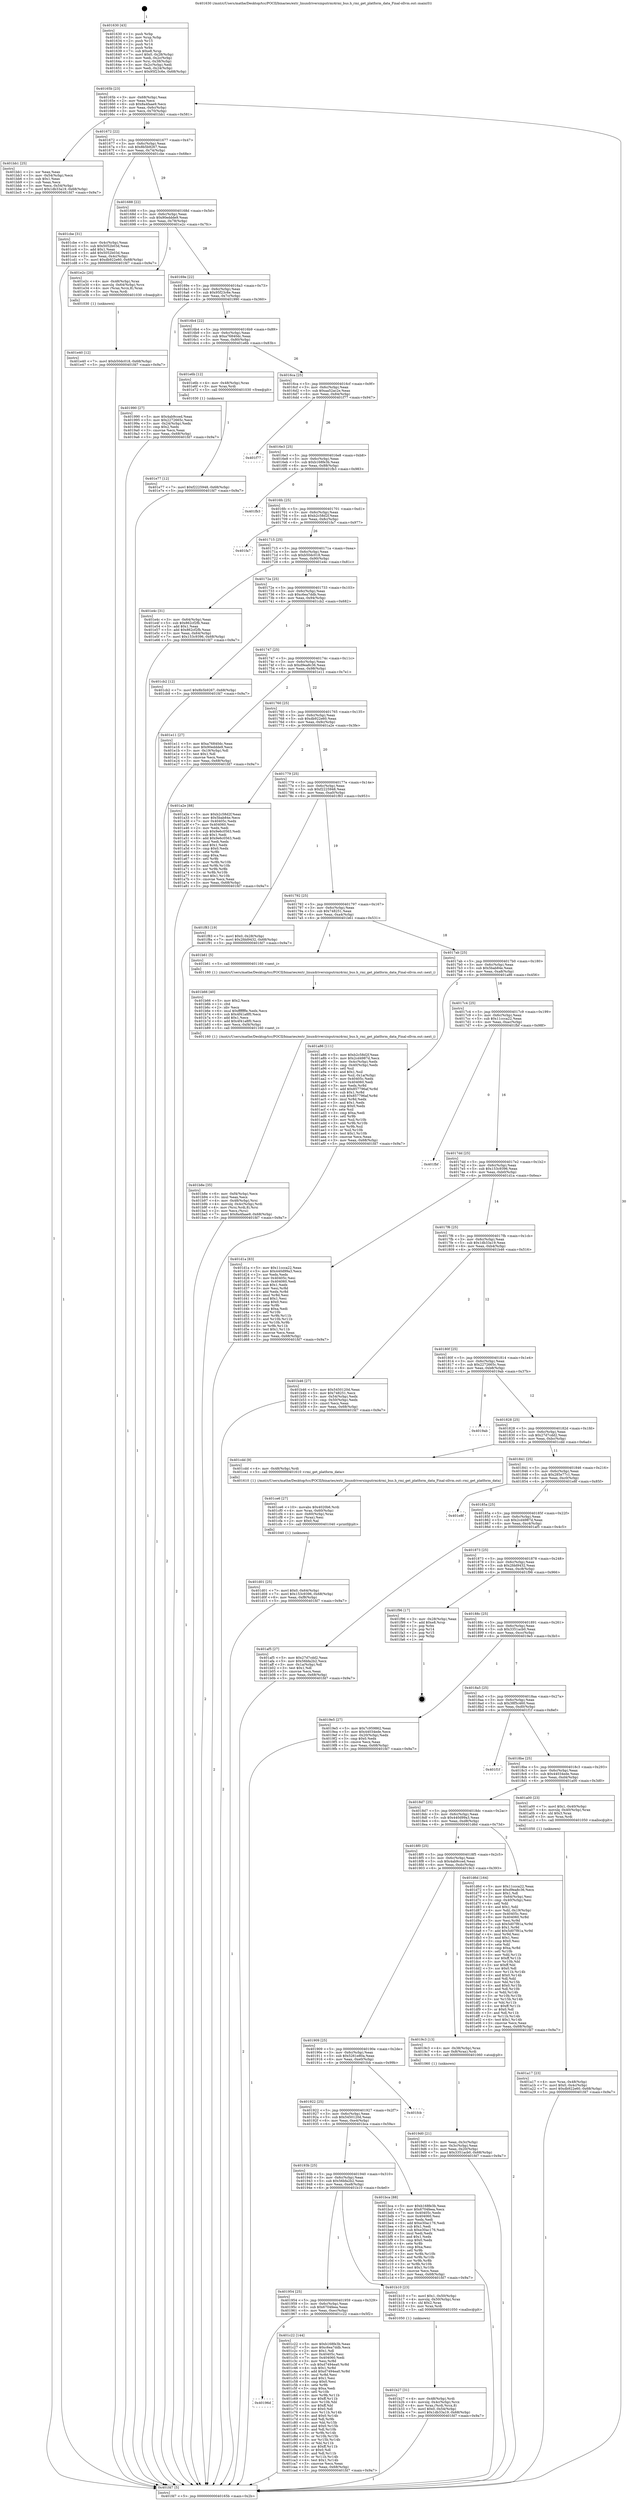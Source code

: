 digraph "0x401630" {
  label = "0x401630 (/mnt/c/Users/mathe/Desktop/tcc/POCII/binaries/extr_linuxdriversinputrmi4rmi_bus.h_rmi_get_platform_data_Final-ollvm.out::main(0))"
  labelloc = "t"
  node[shape=record]

  Entry [label="",width=0.3,height=0.3,shape=circle,fillcolor=black,style=filled]
  "0x40165b" [label="{
     0x40165b [23]\l
     | [instrs]\l
     &nbsp;&nbsp;0x40165b \<+3\>: mov -0x68(%rbp),%eax\l
     &nbsp;&nbsp;0x40165e \<+2\>: mov %eax,%ecx\l
     &nbsp;&nbsp;0x401660 \<+6\>: sub $0x8a4faae9,%ecx\l
     &nbsp;&nbsp;0x401666 \<+3\>: mov %eax,-0x6c(%rbp)\l
     &nbsp;&nbsp;0x401669 \<+3\>: mov %ecx,-0x70(%rbp)\l
     &nbsp;&nbsp;0x40166c \<+6\>: je 0000000000401bb1 \<main+0x581\>\l
  }"]
  "0x401bb1" [label="{
     0x401bb1 [25]\l
     | [instrs]\l
     &nbsp;&nbsp;0x401bb1 \<+2\>: xor %eax,%eax\l
     &nbsp;&nbsp;0x401bb3 \<+3\>: mov -0x54(%rbp),%ecx\l
     &nbsp;&nbsp;0x401bb6 \<+3\>: sub $0x1,%eax\l
     &nbsp;&nbsp;0x401bb9 \<+2\>: sub %eax,%ecx\l
     &nbsp;&nbsp;0x401bbb \<+3\>: mov %ecx,-0x54(%rbp)\l
     &nbsp;&nbsp;0x401bbe \<+7\>: movl $0x1db33a19,-0x68(%rbp)\l
     &nbsp;&nbsp;0x401bc5 \<+5\>: jmp 0000000000401fd7 \<main+0x9a7\>\l
  }"]
  "0x401672" [label="{
     0x401672 [22]\l
     | [instrs]\l
     &nbsp;&nbsp;0x401672 \<+5\>: jmp 0000000000401677 \<main+0x47\>\l
     &nbsp;&nbsp;0x401677 \<+3\>: mov -0x6c(%rbp),%eax\l
     &nbsp;&nbsp;0x40167a \<+5\>: sub $0x8b5b9267,%eax\l
     &nbsp;&nbsp;0x40167f \<+3\>: mov %eax,-0x74(%rbp)\l
     &nbsp;&nbsp;0x401682 \<+6\>: je 0000000000401cbe \<main+0x68e\>\l
  }"]
  Exit [label="",width=0.3,height=0.3,shape=circle,fillcolor=black,style=filled,peripheries=2]
  "0x401cbe" [label="{
     0x401cbe [31]\l
     | [instrs]\l
     &nbsp;&nbsp;0x401cbe \<+3\>: mov -0x4c(%rbp),%eax\l
     &nbsp;&nbsp;0x401cc1 \<+5\>: sub $0x5052b03d,%eax\l
     &nbsp;&nbsp;0x401cc6 \<+3\>: add $0x1,%eax\l
     &nbsp;&nbsp;0x401cc9 \<+5\>: add $0x5052b03d,%eax\l
     &nbsp;&nbsp;0x401cce \<+3\>: mov %eax,-0x4c(%rbp)\l
     &nbsp;&nbsp;0x401cd1 \<+7\>: movl $0xdb922e60,-0x68(%rbp)\l
     &nbsp;&nbsp;0x401cd8 \<+5\>: jmp 0000000000401fd7 \<main+0x9a7\>\l
  }"]
  "0x401688" [label="{
     0x401688 [22]\l
     | [instrs]\l
     &nbsp;&nbsp;0x401688 \<+5\>: jmp 000000000040168d \<main+0x5d\>\l
     &nbsp;&nbsp;0x40168d \<+3\>: mov -0x6c(%rbp),%eax\l
     &nbsp;&nbsp;0x401690 \<+5\>: sub $0x90eddde9,%eax\l
     &nbsp;&nbsp;0x401695 \<+3\>: mov %eax,-0x78(%rbp)\l
     &nbsp;&nbsp;0x401698 \<+6\>: je 0000000000401e2c \<main+0x7fc\>\l
  }"]
  "0x401e77" [label="{
     0x401e77 [12]\l
     | [instrs]\l
     &nbsp;&nbsp;0x401e77 \<+7\>: movl $0xf2225948,-0x68(%rbp)\l
     &nbsp;&nbsp;0x401e7e \<+5\>: jmp 0000000000401fd7 \<main+0x9a7\>\l
  }"]
  "0x401e2c" [label="{
     0x401e2c [20]\l
     | [instrs]\l
     &nbsp;&nbsp;0x401e2c \<+4\>: mov -0x48(%rbp),%rax\l
     &nbsp;&nbsp;0x401e30 \<+4\>: movslq -0x64(%rbp),%rcx\l
     &nbsp;&nbsp;0x401e34 \<+4\>: mov (%rax,%rcx,8),%rax\l
     &nbsp;&nbsp;0x401e38 \<+3\>: mov %rax,%rdi\l
     &nbsp;&nbsp;0x401e3b \<+5\>: call 0000000000401030 \<free@plt\>\l
     | [calls]\l
     &nbsp;&nbsp;0x401030 \{1\} (unknown)\l
  }"]
  "0x40169e" [label="{
     0x40169e [22]\l
     | [instrs]\l
     &nbsp;&nbsp;0x40169e \<+5\>: jmp 00000000004016a3 \<main+0x73\>\l
     &nbsp;&nbsp;0x4016a3 \<+3\>: mov -0x6c(%rbp),%eax\l
     &nbsp;&nbsp;0x4016a6 \<+5\>: sub $0x95f23c6e,%eax\l
     &nbsp;&nbsp;0x4016ab \<+3\>: mov %eax,-0x7c(%rbp)\l
     &nbsp;&nbsp;0x4016ae \<+6\>: je 0000000000401990 \<main+0x360\>\l
  }"]
  "0x401e40" [label="{
     0x401e40 [12]\l
     | [instrs]\l
     &nbsp;&nbsp;0x401e40 \<+7\>: movl $0xb50dc018,-0x68(%rbp)\l
     &nbsp;&nbsp;0x401e47 \<+5\>: jmp 0000000000401fd7 \<main+0x9a7\>\l
  }"]
  "0x401990" [label="{
     0x401990 [27]\l
     | [instrs]\l
     &nbsp;&nbsp;0x401990 \<+5\>: mov $0x4ab9cced,%eax\l
     &nbsp;&nbsp;0x401995 \<+5\>: mov $0x2272665c,%ecx\l
     &nbsp;&nbsp;0x40199a \<+3\>: mov -0x24(%rbp),%edx\l
     &nbsp;&nbsp;0x40199d \<+3\>: cmp $0x2,%edx\l
     &nbsp;&nbsp;0x4019a0 \<+3\>: cmovne %ecx,%eax\l
     &nbsp;&nbsp;0x4019a3 \<+3\>: mov %eax,-0x68(%rbp)\l
     &nbsp;&nbsp;0x4019a6 \<+5\>: jmp 0000000000401fd7 \<main+0x9a7\>\l
  }"]
  "0x4016b4" [label="{
     0x4016b4 [22]\l
     | [instrs]\l
     &nbsp;&nbsp;0x4016b4 \<+5\>: jmp 00000000004016b9 \<main+0x89\>\l
     &nbsp;&nbsp;0x4016b9 \<+3\>: mov -0x6c(%rbp),%eax\l
     &nbsp;&nbsp;0x4016bc \<+5\>: sub $0xa76840dc,%eax\l
     &nbsp;&nbsp;0x4016c1 \<+3\>: mov %eax,-0x80(%rbp)\l
     &nbsp;&nbsp;0x4016c4 \<+6\>: je 0000000000401e6b \<main+0x83b\>\l
  }"]
  "0x401fd7" [label="{
     0x401fd7 [5]\l
     | [instrs]\l
     &nbsp;&nbsp;0x401fd7 \<+5\>: jmp 000000000040165b \<main+0x2b\>\l
  }"]
  "0x401630" [label="{
     0x401630 [43]\l
     | [instrs]\l
     &nbsp;&nbsp;0x401630 \<+1\>: push %rbp\l
     &nbsp;&nbsp;0x401631 \<+3\>: mov %rsp,%rbp\l
     &nbsp;&nbsp;0x401634 \<+2\>: push %r15\l
     &nbsp;&nbsp;0x401636 \<+2\>: push %r14\l
     &nbsp;&nbsp;0x401638 \<+1\>: push %rbx\l
     &nbsp;&nbsp;0x401639 \<+7\>: sub $0xe8,%rsp\l
     &nbsp;&nbsp;0x401640 \<+7\>: movl $0x0,-0x28(%rbp)\l
     &nbsp;&nbsp;0x401647 \<+3\>: mov %edi,-0x2c(%rbp)\l
     &nbsp;&nbsp;0x40164a \<+4\>: mov %rsi,-0x38(%rbp)\l
     &nbsp;&nbsp;0x40164e \<+3\>: mov -0x2c(%rbp),%edi\l
     &nbsp;&nbsp;0x401651 \<+3\>: mov %edi,-0x24(%rbp)\l
     &nbsp;&nbsp;0x401654 \<+7\>: movl $0x95f23c6e,-0x68(%rbp)\l
  }"]
  "0x401d01" [label="{
     0x401d01 [25]\l
     | [instrs]\l
     &nbsp;&nbsp;0x401d01 \<+7\>: movl $0x0,-0x64(%rbp)\l
     &nbsp;&nbsp;0x401d08 \<+7\>: movl $0x153c9396,-0x68(%rbp)\l
     &nbsp;&nbsp;0x401d0f \<+6\>: mov %eax,-0xf8(%rbp)\l
     &nbsp;&nbsp;0x401d15 \<+5\>: jmp 0000000000401fd7 \<main+0x9a7\>\l
  }"]
  "0x401e6b" [label="{
     0x401e6b [12]\l
     | [instrs]\l
     &nbsp;&nbsp;0x401e6b \<+4\>: mov -0x48(%rbp),%rax\l
     &nbsp;&nbsp;0x401e6f \<+3\>: mov %rax,%rdi\l
     &nbsp;&nbsp;0x401e72 \<+5\>: call 0000000000401030 \<free@plt\>\l
     | [calls]\l
     &nbsp;&nbsp;0x401030 \{1\} (unknown)\l
  }"]
  "0x4016ca" [label="{
     0x4016ca [25]\l
     | [instrs]\l
     &nbsp;&nbsp;0x4016ca \<+5\>: jmp 00000000004016cf \<main+0x9f\>\l
     &nbsp;&nbsp;0x4016cf \<+3\>: mov -0x6c(%rbp),%eax\l
     &nbsp;&nbsp;0x4016d2 \<+5\>: sub $0xaa52ac2e,%eax\l
     &nbsp;&nbsp;0x4016d7 \<+6\>: mov %eax,-0x84(%rbp)\l
     &nbsp;&nbsp;0x4016dd \<+6\>: je 0000000000401f77 \<main+0x947\>\l
  }"]
  "0x401ce6" [label="{
     0x401ce6 [27]\l
     | [instrs]\l
     &nbsp;&nbsp;0x401ce6 \<+10\>: movabs $0x4020b6,%rdi\l
     &nbsp;&nbsp;0x401cf0 \<+4\>: mov %rax,-0x60(%rbp)\l
     &nbsp;&nbsp;0x401cf4 \<+4\>: mov -0x60(%rbp),%rax\l
     &nbsp;&nbsp;0x401cf8 \<+2\>: mov (%rax),%esi\l
     &nbsp;&nbsp;0x401cfa \<+2\>: mov $0x0,%al\l
     &nbsp;&nbsp;0x401cfc \<+5\>: call 0000000000401040 \<printf@plt\>\l
     | [calls]\l
     &nbsp;&nbsp;0x401040 \{1\} (unknown)\l
  }"]
  "0x401f77" [label="{
     0x401f77\l
  }", style=dashed]
  "0x4016e3" [label="{
     0x4016e3 [25]\l
     | [instrs]\l
     &nbsp;&nbsp;0x4016e3 \<+5\>: jmp 00000000004016e8 \<main+0xb8\>\l
     &nbsp;&nbsp;0x4016e8 \<+3\>: mov -0x6c(%rbp),%eax\l
     &nbsp;&nbsp;0x4016eb \<+5\>: sub $0xb168fe3b,%eax\l
     &nbsp;&nbsp;0x4016f0 \<+6\>: mov %eax,-0x88(%rbp)\l
     &nbsp;&nbsp;0x4016f6 \<+6\>: je 0000000000401fb3 \<main+0x983\>\l
  }"]
  "0x40196d" [label="{
     0x40196d\l
  }", style=dashed]
  "0x401fb3" [label="{
     0x401fb3\l
  }", style=dashed]
  "0x4016fc" [label="{
     0x4016fc [25]\l
     | [instrs]\l
     &nbsp;&nbsp;0x4016fc \<+5\>: jmp 0000000000401701 \<main+0xd1\>\l
     &nbsp;&nbsp;0x401701 \<+3\>: mov -0x6c(%rbp),%eax\l
     &nbsp;&nbsp;0x401704 \<+5\>: sub $0xb2c58d2f,%eax\l
     &nbsp;&nbsp;0x401709 \<+6\>: mov %eax,-0x8c(%rbp)\l
     &nbsp;&nbsp;0x40170f \<+6\>: je 0000000000401fa7 \<main+0x977\>\l
  }"]
  "0x401c22" [label="{
     0x401c22 [144]\l
     | [instrs]\l
     &nbsp;&nbsp;0x401c22 \<+5\>: mov $0xb168fe3b,%eax\l
     &nbsp;&nbsp;0x401c27 \<+5\>: mov $0xc6ea7ddb,%ecx\l
     &nbsp;&nbsp;0x401c2c \<+2\>: mov $0x1,%dl\l
     &nbsp;&nbsp;0x401c2e \<+7\>: mov 0x40405c,%esi\l
     &nbsp;&nbsp;0x401c35 \<+7\>: mov 0x404060,%edi\l
     &nbsp;&nbsp;0x401c3c \<+3\>: mov %esi,%r8d\l
     &nbsp;&nbsp;0x401c3f \<+7\>: sub $0xd7494ea0,%r8d\l
     &nbsp;&nbsp;0x401c46 \<+4\>: sub $0x1,%r8d\l
     &nbsp;&nbsp;0x401c4a \<+7\>: add $0xd7494ea0,%r8d\l
     &nbsp;&nbsp;0x401c51 \<+4\>: imul %r8d,%esi\l
     &nbsp;&nbsp;0x401c55 \<+3\>: and $0x1,%esi\l
     &nbsp;&nbsp;0x401c58 \<+3\>: cmp $0x0,%esi\l
     &nbsp;&nbsp;0x401c5b \<+4\>: sete %r9b\l
     &nbsp;&nbsp;0x401c5f \<+3\>: cmp $0xa,%edi\l
     &nbsp;&nbsp;0x401c62 \<+4\>: setl %r10b\l
     &nbsp;&nbsp;0x401c66 \<+3\>: mov %r9b,%r11b\l
     &nbsp;&nbsp;0x401c69 \<+4\>: xor $0xff,%r11b\l
     &nbsp;&nbsp;0x401c6d \<+3\>: mov %r10b,%bl\l
     &nbsp;&nbsp;0x401c70 \<+3\>: xor $0xff,%bl\l
     &nbsp;&nbsp;0x401c73 \<+3\>: xor $0x0,%dl\l
     &nbsp;&nbsp;0x401c76 \<+3\>: mov %r11b,%r14b\l
     &nbsp;&nbsp;0x401c79 \<+4\>: and $0x0,%r14b\l
     &nbsp;&nbsp;0x401c7d \<+3\>: and %dl,%r9b\l
     &nbsp;&nbsp;0x401c80 \<+3\>: mov %bl,%r15b\l
     &nbsp;&nbsp;0x401c83 \<+4\>: and $0x0,%r15b\l
     &nbsp;&nbsp;0x401c87 \<+3\>: and %dl,%r10b\l
     &nbsp;&nbsp;0x401c8a \<+3\>: or %r9b,%r14b\l
     &nbsp;&nbsp;0x401c8d \<+3\>: or %r10b,%r15b\l
     &nbsp;&nbsp;0x401c90 \<+3\>: xor %r15b,%r14b\l
     &nbsp;&nbsp;0x401c93 \<+3\>: or %bl,%r11b\l
     &nbsp;&nbsp;0x401c96 \<+4\>: xor $0xff,%r11b\l
     &nbsp;&nbsp;0x401c9a \<+3\>: or $0x0,%dl\l
     &nbsp;&nbsp;0x401c9d \<+3\>: and %dl,%r11b\l
     &nbsp;&nbsp;0x401ca0 \<+3\>: or %r11b,%r14b\l
     &nbsp;&nbsp;0x401ca3 \<+4\>: test $0x1,%r14b\l
     &nbsp;&nbsp;0x401ca7 \<+3\>: cmovne %ecx,%eax\l
     &nbsp;&nbsp;0x401caa \<+3\>: mov %eax,-0x68(%rbp)\l
     &nbsp;&nbsp;0x401cad \<+5\>: jmp 0000000000401fd7 \<main+0x9a7\>\l
  }"]
  "0x401fa7" [label="{
     0x401fa7\l
  }", style=dashed]
  "0x401715" [label="{
     0x401715 [25]\l
     | [instrs]\l
     &nbsp;&nbsp;0x401715 \<+5\>: jmp 000000000040171a \<main+0xea\>\l
     &nbsp;&nbsp;0x40171a \<+3\>: mov -0x6c(%rbp),%eax\l
     &nbsp;&nbsp;0x40171d \<+5\>: sub $0xb50dc018,%eax\l
     &nbsp;&nbsp;0x401722 \<+6\>: mov %eax,-0x90(%rbp)\l
     &nbsp;&nbsp;0x401728 \<+6\>: je 0000000000401e4c \<main+0x81c\>\l
  }"]
  "0x401b8e" [label="{
     0x401b8e [35]\l
     | [instrs]\l
     &nbsp;&nbsp;0x401b8e \<+6\>: mov -0xf4(%rbp),%ecx\l
     &nbsp;&nbsp;0x401b94 \<+3\>: imul %eax,%ecx\l
     &nbsp;&nbsp;0x401b97 \<+4\>: mov -0x48(%rbp),%rsi\l
     &nbsp;&nbsp;0x401b9b \<+4\>: movslq -0x4c(%rbp),%rdi\l
     &nbsp;&nbsp;0x401b9f \<+4\>: mov (%rsi,%rdi,8),%rsi\l
     &nbsp;&nbsp;0x401ba3 \<+2\>: mov %ecx,(%rsi)\l
     &nbsp;&nbsp;0x401ba5 \<+7\>: movl $0x8a4faae9,-0x68(%rbp)\l
     &nbsp;&nbsp;0x401bac \<+5\>: jmp 0000000000401fd7 \<main+0x9a7\>\l
  }"]
  "0x401e4c" [label="{
     0x401e4c [31]\l
     | [instrs]\l
     &nbsp;&nbsp;0x401e4c \<+3\>: mov -0x64(%rbp),%eax\l
     &nbsp;&nbsp;0x401e4f \<+5\>: sub $0x862cf2fb,%eax\l
     &nbsp;&nbsp;0x401e54 \<+3\>: add $0x1,%eax\l
     &nbsp;&nbsp;0x401e57 \<+5\>: add $0x862cf2fb,%eax\l
     &nbsp;&nbsp;0x401e5c \<+3\>: mov %eax,-0x64(%rbp)\l
     &nbsp;&nbsp;0x401e5f \<+7\>: movl $0x153c9396,-0x68(%rbp)\l
     &nbsp;&nbsp;0x401e66 \<+5\>: jmp 0000000000401fd7 \<main+0x9a7\>\l
  }"]
  "0x40172e" [label="{
     0x40172e [25]\l
     | [instrs]\l
     &nbsp;&nbsp;0x40172e \<+5\>: jmp 0000000000401733 \<main+0x103\>\l
     &nbsp;&nbsp;0x401733 \<+3\>: mov -0x6c(%rbp),%eax\l
     &nbsp;&nbsp;0x401736 \<+5\>: sub $0xc6ea7ddb,%eax\l
     &nbsp;&nbsp;0x40173b \<+6\>: mov %eax,-0x94(%rbp)\l
     &nbsp;&nbsp;0x401741 \<+6\>: je 0000000000401cb2 \<main+0x682\>\l
  }"]
  "0x401b66" [label="{
     0x401b66 [40]\l
     | [instrs]\l
     &nbsp;&nbsp;0x401b66 \<+5\>: mov $0x2,%ecx\l
     &nbsp;&nbsp;0x401b6b \<+1\>: cltd\l
     &nbsp;&nbsp;0x401b6c \<+2\>: idiv %ecx\l
     &nbsp;&nbsp;0x401b6e \<+6\>: imul $0xfffffffe,%edx,%ecx\l
     &nbsp;&nbsp;0x401b74 \<+6\>: sub $0x4f41a8f0,%ecx\l
     &nbsp;&nbsp;0x401b7a \<+3\>: add $0x1,%ecx\l
     &nbsp;&nbsp;0x401b7d \<+6\>: add $0x4f41a8f0,%ecx\l
     &nbsp;&nbsp;0x401b83 \<+6\>: mov %ecx,-0xf4(%rbp)\l
     &nbsp;&nbsp;0x401b89 \<+5\>: call 0000000000401160 \<next_i\>\l
     | [calls]\l
     &nbsp;&nbsp;0x401160 \{1\} (/mnt/c/Users/mathe/Desktop/tcc/POCII/binaries/extr_linuxdriversinputrmi4rmi_bus.h_rmi_get_platform_data_Final-ollvm.out::next_i)\l
  }"]
  "0x401cb2" [label="{
     0x401cb2 [12]\l
     | [instrs]\l
     &nbsp;&nbsp;0x401cb2 \<+7\>: movl $0x8b5b9267,-0x68(%rbp)\l
     &nbsp;&nbsp;0x401cb9 \<+5\>: jmp 0000000000401fd7 \<main+0x9a7\>\l
  }"]
  "0x401747" [label="{
     0x401747 [25]\l
     | [instrs]\l
     &nbsp;&nbsp;0x401747 \<+5\>: jmp 000000000040174c \<main+0x11c\>\l
     &nbsp;&nbsp;0x40174c \<+3\>: mov -0x6c(%rbp),%eax\l
     &nbsp;&nbsp;0x40174f \<+5\>: sub $0xd9ea8c36,%eax\l
     &nbsp;&nbsp;0x401754 \<+6\>: mov %eax,-0x98(%rbp)\l
     &nbsp;&nbsp;0x40175a \<+6\>: je 0000000000401e11 \<main+0x7e1\>\l
  }"]
  "0x401b27" [label="{
     0x401b27 [31]\l
     | [instrs]\l
     &nbsp;&nbsp;0x401b27 \<+4\>: mov -0x48(%rbp),%rdi\l
     &nbsp;&nbsp;0x401b2b \<+4\>: movslq -0x4c(%rbp),%rcx\l
     &nbsp;&nbsp;0x401b2f \<+4\>: mov %rax,(%rdi,%rcx,8)\l
     &nbsp;&nbsp;0x401b33 \<+7\>: movl $0x0,-0x54(%rbp)\l
     &nbsp;&nbsp;0x401b3a \<+7\>: movl $0x1db33a19,-0x68(%rbp)\l
     &nbsp;&nbsp;0x401b41 \<+5\>: jmp 0000000000401fd7 \<main+0x9a7\>\l
  }"]
  "0x401e11" [label="{
     0x401e11 [27]\l
     | [instrs]\l
     &nbsp;&nbsp;0x401e11 \<+5\>: mov $0xa76840dc,%eax\l
     &nbsp;&nbsp;0x401e16 \<+5\>: mov $0x90eddde9,%ecx\l
     &nbsp;&nbsp;0x401e1b \<+3\>: mov -0x19(%rbp),%dl\l
     &nbsp;&nbsp;0x401e1e \<+3\>: test $0x1,%dl\l
     &nbsp;&nbsp;0x401e21 \<+3\>: cmovne %ecx,%eax\l
     &nbsp;&nbsp;0x401e24 \<+3\>: mov %eax,-0x68(%rbp)\l
     &nbsp;&nbsp;0x401e27 \<+5\>: jmp 0000000000401fd7 \<main+0x9a7\>\l
  }"]
  "0x401760" [label="{
     0x401760 [25]\l
     | [instrs]\l
     &nbsp;&nbsp;0x401760 \<+5\>: jmp 0000000000401765 \<main+0x135\>\l
     &nbsp;&nbsp;0x401765 \<+3\>: mov -0x6c(%rbp),%eax\l
     &nbsp;&nbsp;0x401768 \<+5\>: sub $0xdb922e60,%eax\l
     &nbsp;&nbsp;0x40176d \<+6\>: mov %eax,-0x9c(%rbp)\l
     &nbsp;&nbsp;0x401773 \<+6\>: je 0000000000401a2e \<main+0x3fe\>\l
  }"]
  "0x401954" [label="{
     0x401954 [25]\l
     | [instrs]\l
     &nbsp;&nbsp;0x401954 \<+5\>: jmp 0000000000401959 \<main+0x329\>\l
     &nbsp;&nbsp;0x401959 \<+3\>: mov -0x6c(%rbp),%eax\l
     &nbsp;&nbsp;0x40195c \<+5\>: sub $0x6704feea,%eax\l
     &nbsp;&nbsp;0x401961 \<+6\>: mov %eax,-0xec(%rbp)\l
     &nbsp;&nbsp;0x401967 \<+6\>: je 0000000000401c22 \<main+0x5f2\>\l
  }"]
  "0x401a2e" [label="{
     0x401a2e [88]\l
     | [instrs]\l
     &nbsp;&nbsp;0x401a2e \<+5\>: mov $0xb2c58d2f,%eax\l
     &nbsp;&nbsp;0x401a33 \<+5\>: mov $0x5bab84e,%ecx\l
     &nbsp;&nbsp;0x401a38 \<+7\>: mov 0x40405c,%edx\l
     &nbsp;&nbsp;0x401a3f \<+7\>: mov 0x404060,%esi\l
     &nbsp;&nbsp;0x401a46 \<+2\>: mov %edx,%edi\l
     &nbsp;&nbsp;0x401a48 \<+6\>: sub $0x9e6c0563,%edi\l
     &nbsp;&nbsp;0x401a4e \<+3\>: sub $0x1,%edi\l
     &nbsp;&nbsp;0x401a51 \<+6\>: add $0x9e6c0563,%edi\l
     &nbsp;&nbsp;0x401a57 \<+3\>: imul %edi,%edx\l
     &nbsp;&nbsp;0x401a5a \<+3\>: and $0x1,%edx\l
     &nbsp;&nbsp;0x401a5d \<+3\>: cmp $0x0,%edx\l
     &nbsp;&nbsp;0x401a60 \<+4\>: sete %r8b\l
     &nbsp;&nbsp;0x401a64 \<+3\>: cmp $0xa,%esi\l
     &nbsp;&nbsp;0x401a67 \<+4\>: setl %r9b\l
     &nbsp;&nbsp;0x401a6b \<+3\>: mov %r8b,%r10b\l
     &nbsp;&nbsp;0x401a6e \<+3\>: and %r9b,%r10b\l
     &nbsp;&nbsp;0x401a71 \<+3\>: xor %r9b,%r8b\l
     &nbsp;&nbsp;0x401a74 \<+3\>: or %r8b,%r10b\l
     &nbsp;&nbsp;0x401a77 \<+4\>: test $0x1,%r10b\l
     &nbsp;&nbsp;0x401a7b \<+3\>: cmovne %ecx,%eax\l
     &nbsp;&nbsp;0x401a7e \<+3\>: mov %eax,-0x68(%rbp)\l
     &nbsp;&nbsp;0x401a81 \<+5\>: jmp 0000000000401fd7 \<main+0x9a7\>\l
  }"]
  "0x401779" [label="{
     0x401779 [25]\l
     | [instrs]\l
     &nbsp;&nbsp;0x401779 \<+5\>: jmp 000000000040177e \<main+0x14e\>\l
     &nbsp;&nbsp;0x40177e \<+3\>: mov -0x6c(%rbp),%eax\l
     &nbsp;&nbsp;0x401781 \<+5\>: sub $0xf2225948,%eax\l
     &nbsp;&nbsp;0x401786 \<+6\>: mov %eax,-0xa0(%rbp)\l
     &nbsp;&nbsp;0x40178c \<+6\>: je 0000000000401f83 \<main+0x953\>\l
  }"]
  "0x401b10" [label="{
     0x401b10 [23]\l
     | [instrs]\l
     &nbsp;&nbsp;0x401b10 \<+7\>: movl $0x1,-0x50(%rbp)\l
     &nbsp;&nbsp;0x401b17 \<+4\>: movslq -0x50(%rbp),%rax\l
     &nbsp;&nbsp;0x401b1b \<+4\>: shl $0x2,%rax\l
     &nbsp;&nbsp;0x401b1f \<+3\>: mov %rax,%rdi\l
     &nbsp;&nbsp;0x401b22 \<+5\>: call 0000000000401050 \<malloc@plt\>\l
     | [calls]\l
     &nbsp;&nbsp;0x401050 \{1\} (unknown)\l
  }"]
  "0x401f83" [label="{
     0x401f83 [19]\l
     | [instrs]\l
     &nbsp;&nbsp;0x401f83 \<+7\>: movl $0x0,-0x28(%rbp)\l
     &nbsp;&nbsp;0x401f8a \<+7\>: movl $0x2fdd9432,-0x68(%rbp)\l
     &nbsp;&nbsp;0x401f91 \<+5\>: jmp 0000000000401fd7 \<main+0x9a7\>\l
  }"]
  "0x401792" [label="{
     0x401792 [25]\l
     | [instrs]\l
     &nbsp;&nbsp;0x401792 \<+5\>: jmp 0000000000401797 \<main+0x167\>\l
     &nbsp;&nbsp;0x401797 \<+3\>: mov -0x6c(%rbp),%eax\l
     &nbsp;&nbsp;0x40179a \<+5\>: sub $0x748251,%eax\l
     &nbsp;&nbsp;0x40179f \<+6\>: mov %eax,-0xa4(%rbp)\l
     &nbsp;&nbsp;0x4017a5 \<+6\>: je 0000000000401b61 \<main+0x531\>\l
  }"]
  "0x40193b" [label="{
     0x40193b [25]\l
     | [instrs]\l
     &nbsp;&nbsp;0x40193b \<+5\>: jmp 0000000000401940 \<main+0x310\>\l
     &nbsp;&nbsp;0x401940 \<+3\>: mov -0x6c(%rbp),%eax\l
     &nbsp;&nbsp;0x401943 \<+5\>: sub $0x56bfa2b2,%eax\l
     &nbsp;&nbsp;0x401948 \<+6\>: mov %eax,-0xe8(%rbp)\l
     &nbsp;&nbsp;0x40194e \<+6\>: je 0000000000401b10 \<main+0x4e0\>\l
  }"]
  "0x401b61" [label="{
     0x401b61 [5]\l
     | [instrs]\l
     &nbsp;&nbsp;0x401b61 \<+5\>: call 0000000000401160 \<next_i\>\l
     | [calls]\l
     &nbsp;&nbsp;0x401160 \{1\} (/mnt/c/Users/mathe/Desktop/tcc/POCII/binaries/extr_linuxdriversinputrmi4rmi_bus.h_rmi_get_platform_data_Final-ollvm.out::next_i)\l
  }"]
  "0x4017ab" [label="{
     0x4017ab [25]\l
     | [instrs]\l
     &nbsp;&nbsp;0x4017ab \<+5\>: jmp 00000000004017b0 \<main+0x180\>\l
     &nbsp;&nbsp;0x4017b0 \<+3\>: mov -0x6c(%rbp),%eax\l
     &nbsp;&nbsp;0x4017b3 \<+5\>: sub $0x5bab84e,%eax\l
     &nbsp;&nbsp;0x4017b8 \<+6\>: mov %eax,-0xa8(%rbp)\l
     &nbsp;&nbsp;0x4017be \<+6\>: je 0000000000401a86 \<main+0x456\>\l
  }"]
  "0x401bca" [label="{
     0x401bca [88]\l
     | [instrs]\l
     &nbsp;&nbsp;0x401bca \<+5\>: mov $0xb168fe3b,%eax\l
     &nbsp;&nbsp;0x401bcf \<+5\>: mov $0x6704feea,%ecx\l
     &nbsp;&nbsp;0x401bd4 \<+7\>: mov 0x40405c,%edx\l
     &nbsp;&nbsp;0x401bdb \<+7\>: mov 0x404060,%esi\l
     &nbsp;&nbsp;0x401be2 \<+2\>: mov %edx,%edi\l
     &nbsp;&nbsp;0x401be4 \<+6\>: add $0xe30ac176,%edi\l
     &nbsp;&nbsp;0x401bea \<+3\>: sub $0x1,%edi\l
     &nbsp;&nbsp;0x401bed \<+6\>: sub $0xe30ac176,%edi\l
     &nbsp;&nbsp;0x401bf3 \<+3\>: imul %edi,%edx\l
     &nbsp;&nbsp;0x401bf6 \<+3\>: and $0x1,%edx\l
     &nbsp;&nbsp;0x401bf9 \<+3\>: cmp $0x0,%edx\l
     &nbsp;&nbsp;0x401bfc \<+4\>: sete %r8b\l
     &nbsp;&nbsp;0x401c00 \<+3\>: cmp $0xa,%esi\l
     &nbsp;&nbsp;0x401c03 \<+4\>: setl %r9b\l
     &nbsp;&nbsp;0x401c07 \<+3\>: mov %r8b,%r10b\l
     &nbsp;&nbsp;0x401c0a \<+3\>: and %r9b,%r10b\l
     &nbsp;&nbsp;0x401c0d \<+3\>: xor %r9b,%r8b\l
     &nbsp;&nbsp;0x401c10 \<+3\>: or %r8b,%r10b\l
     &nbsp;&nbsp;0x401c13 \<+4\>: test $0x1,%r10b\l
     &nbsp;&nbsp;0x401c17 \<+3\>: cmovne %ecx,%eax\l
     &nbsp;&nbsp;0x401c1a \<+3\>: mov %eax,-0x68(%rbp)\l
     &nbsp;&nbsp;0x401c1d \<+5\>: jmp 0000000000401fd7 \<main+0x9a7\>\l
  }"]
  "0x401a86" [label="{
     0x401a86 [111]\l
     | [instrs]\l
     &nbsp;&nbsp;0x401a86 \<+5\>: mov $0xb2c58d2f,%eax\l
     &nbsp;&nbsp;0x401a8b \<+5\>: mov $0x2cd4987d,%ecx\l
     &nbsp;&nbsp;0x401a90 \<+3\>: mov -0x4c(%rbp),%edx\l
     &nbsp;&nbsp;0x401a93 \<+3\>: cmp -0x40(%rbp),%edx\l
     &nbsp;&nbsp;0x401a96 \<+4\>: setl %sil\l
     &nbsp;&nbsp;0x401a9a \<+4\>: and $0x1,%sil\l
     &nbsp;&nbsp;0x401a9e \<+4\>: mov %sil,-0x1a(%rbp)\l
     &nbsp;&nbsp;0x401aa2 \<+7\>: mov 0x40405c,%edx\l
     &nbsp;&nbsp;0x401aa9 \<+7\>: mov 0x404060,%edi\l
     &nbsp;&nbsp;0x401ab0 \<+3\>: mov %edx,%r8d\l
     &nbsp;&nbsp;0x401ab3 \<+7\>: add $0x857796af,%r8d\l
     &nbsp;&nbsp;0x401aba \<+4\>: sub $0x1,%r8d\l
     &nbsp;&nbsp;0x401abe \<+7\>: sub $0x857796af,%r8d\l
     &nbsp;&nbsp;0x401ac5 \<+4\>: imul %r8d,%edx\l
     &nbsp;&nbsp;0x401ac9 \<+3\>: and $0x1,%edx\l
     &nbsp;&nbsp;0x401acc \<+3\>: cmp $0x0,%edx\l
     &nbsp;&nbsp;0x401acf \<+4\>: sete %sil\l
     &nbsp;&nbsp;0x401ad3 \<+3\>: cmp $0xa,%edi\l
     &nbsp;&nbsp;0x401ad6 \<+4\>: setl %r9b\l
     &nbsp;&nbsp;0x401ada \<+3\>: mov %sil,%r10b\l
     &nbsp;&nbsp;0x401add \<+3\>: and %r9b,%r10b\l
     &nbsp;&nbsp;0x401ae0 \<+3\>: xor %r9b,%sil\l
     &nbsp;&nbsp;0x401ae3 \<+3\>: or %sil,%r10b\l
     &nbsp;&nbsp;0x401ae6 \<+4\>: test $0x1,%r10b\l
     &nbsp;&nbsp;0x401aea \<+3\>: cmovne %ecx,%eax\l
     &nbsp;&nbsp;0x401aed \<+3\>: mov %eax,-0x68(%rbp)\l
     &nbsp;&nbsp;0x401af0 \<+5\>: jmp 0000000000401fd7 \<main+0x9a7\>\l
  }"]
  "0x4017c4" [label="{
     0x4017c4 [25]\l
     | [instrs]\l
     &nbsp;&nbsp;0x4017c4 \<+5\>: jmp 00000000004017c9 \<main+0x199\>\l
     &nbsp;&nbsp;0x4017c9 \<+3\>: mov -0x6c(%rbp),%eax\l
     &nbsp;&nbsp;0x4017cc \<+5\>: sub $0x11ccca22,%eax\l
     &nbsp;&nbsp;0x4017d1 \<+6\>: mov %eax,-0xac(%rbp)\l
     &nbsp;&nbsp;0x4017d7 \<+6\>: je 0000000000401fbf \<main+0x98f\>\l
  }"]
  "0x401922" [label="{
     0x401922 [25]\l
     | [instrs]\l
     &nbsp;&nbsp;0x401922 \<+5\>: jmp 0000000000401927 \<main+0x2f7\>\l
     &nbsp;&nbsp;0x401927 \<+3\>: mov -0x6c(%rbp),%eax\l
     &nbsp;&nbsp;0x40192a \<+5\>: sub $0x5450120d,%eax\l
     &nbsp;&nbsp;0x40192f \<+6\>: mov %eax,-0xe4(%rbp)\l
     &nbsp;&nbsp;0x401935 \<+6\>: je 0000000000401bca \<main+0x59a\>\l
  }"]
  "0x401fbf" [label="{
     0x401fbf\l
  }", style=dashed]
  "0x4017dd" [label="{
     0x4017dd [25]\l
     | [instrs]\l
     &nbsp;&nbsp;0x4017dd \<+5\>: jmp 00000000004017e2 \<main+0x1b2\>\l
     &nbsp;&nbsp;0x4017e2 \<+3\>: mov -0x6c(%rbp),%eax\l
     &nbsp;&nbsp;0x4017e5 \<+5\>: sub $0x153c9396,%eax\l
     &nbsp;&nbsp;0x4017ea \<+6\>: mov %eax,-0xb0(%rbp)\l
     &nbsp;&nbsp;0x4017f0 \<+6\>: je 0000000000401d1a \<main+0x6ea\>\l
  }"]
  "0x401fcb" [label="{
     0x401fcb\l
  }", style=dashed]
  "0x401d1a" [label="{
     0x401d1a [83]\l
     | [instrs]\l
     &nbsp;&nbsp;0x401d1a \<+5\>: mov $0x11ccca22,%eax\l
     &nbsp;&nbsp;0x401d1f \<+5\>: mov $0x440d99a3,%ecx\l
     &nbsp;&nbsp;0x401d24 \<+2\>: xor %edx,%edx\l
     &nbsp;&nbsp;0x401d26 \<+7\>: mov 0x40405c,%esi\l
     &nbsp;&nbsp;0x401d2d \<+7\>: mov 0x404060,%edi\l
     &nbsp;&nbsp;0x401d34 \<+3\>: sub $0x1,%edx\l
     &nbsp;&nbsp;0x401d37 \<+3\>: mov %esi,%r8d\l
     &nbsp;&nbsp;0x401d3a \<+3\>: add %edx,%r8d\l
     &nbsp;&nbsp;0x401d3d \<+4\>: imul %r8d,%esi\l
     &nbsp;&nbsp;0x401d41 \<+3\>: and $0x1,%esi\l
     &nbsp;&nbsp;0x401d44 \<+3\>: cmp $0x0,%esi\l
     &nbsp;&nbsp;0x401d47 \<+4\>: sete %r9b\l
     &nbsp;&nbsp;0x401d4b \<+3\>: cmp $0xa,%edi\l
     &nbsp;&nbsp;0x401d4e \<+4\>: setl %r10b\l
     &nbsp;&nbsp;0x401d52 \<+3\>: mov %r9b,%r11b\l
     &nbsp;&nbsp;0x401d55 \<+3\>: and %r10b,%r11b\l
     &nbsp;&nbsp;0x401d58 \<+3\>: xor %r10b,%r9b\l
     &nbsp;&nbsp;0x401d5b \<+3\>: or %r9b,%r11b\l
     &nbsp;&nbsp;0x401d5e \<+4\>: test $0x1,%r11b\l
     &nbsp;&nbsp;0x401d62 \<+3\>: cmovne %ecx,%eax\l
     &nbsp;&nbsp;0x401d65 \<+3\>: mov %eax,-0x68(%rbp)\l
     &nbsp;&nbsp;0x401d68 \<+5\>: jmp 0000000000401fd7 \<main+0x9a7\>\l
  }"]
  "0x4017f6" [label="{
     0x4017f6 [25]\l
     | [instrs]\l
     &nbsp;&nbsp;0x4017f6 \<+5\>: jmp 00000000004017fb \<main+0x1cb\>\l
     &nbsp;&nbsp;0x4017fb \<+3\>: mov -0x6c(%rbp),%eax\l
     &nbsp;&nbsp;0x4017fe \<+5\>: sub $0x1db33a19,%eax\l
     &nbsp;&nbsp;0x401803 \<+6\>: mov %eax,-0xb4(%rbp)\l
     &nbsp;&nbsp;0x401809 \<+6\>: je 0000000000401b46 \<main+0x516\>\l
  }"]
  "0x401a17" [label="{
     0x401a17 [23]\l
     | [instrs]\l
     &nbsp;&nbsp;0x401a17 \<+4\>: mov %rax,-0x48(%rbp)\l
     &nbsp;&nbsp;0x401a1b \<+7\>: movl $0x0,-0x4c(%rbp)\l
     &nbsp;&nbsp;0x401a22 \<+7\>: movl $0xdb922e60,-0x68(%rbp)\l
     &nbsp;&nbsp;0x401a29 \<+5\>: jmp 0000000000401fd7 \<main+0x9a7\>\l
  }"]
  "0x401b46" [label="{
     0x401b46 [27]\l
     | [instrs]\l
     &nbsp;&nbsp;0x401b46 \<+5\>: mov $0x5450120d,%eax\l
     &nbsp;&nbsp;0x401b4b \<+5\>: mov $0x748251,%ecx\l
     &nbsp;&nbsp;0x401b50 \<+3\>: mov -0x54(%rbp),%edx\l
     &nbsp;&nbsp;0x401b53 \<+3\>: cmp -0x50(%rbp),%edx\l
     &nbsp;&nbsp;0x401b56 \<+3\>: cmovl %ecx,%eax\l
     &nbsp;&nbsp;0x401b59 \<+3\>: mov %eax,-0x68(%rbp)\l
     &nbsp;&nbsp;0x401b5c \<+5\>: jmp 0000000000401fd7 \<main+0x9a7\>\l
  }"]
  "0x40180f" [label="{
     0x40180f [25]\l
     | [instrs]\l
     &nbsp;&nbsp;0x40180f \<+5\>: jmp 0000000000401814 \<main+0x1e4\>\l
     &nbsp;&nbsp;0x401814 \<+3\>: mov -0x6c(%rbp),%eax\l
     &nbsp;&nbsp;0x401817 \<+5\>: sub $0x2272665c,%eax\l
     &nbsp;&nbsp;0x40181c \<+6\>: mov %eax,-0xb8(%rbp)\l
     &nbsp;&nbsp;0x401822 \<+6\>: je 00000000004019ab \<main+0x37b\>\l
  }"]
  "0x4019d0" [label="{
     0x4019d0 [21]\l
     | [instrs]\l
     &nbsp;&nbsp;0x4019d0 \<+3\>: mov %eax,-0x3c(%rbp)\l
     &nbsp;&nbsp;0x4019d3 \<+3\>: mov -0x3c(%rbp),%eax\l
     &nbsp;&nbsp;0x4019d6 \<+3\>: mov %eax,-0x20(%rbp)\l
     &nbsp;&nbsp;0x4019d9 \<+7\>: movl $0x3351acb0,-0x68(%rbp)\l
     &nbsp;&nbsp;0x4019e0 \<+5\>: jmp 0000000000401fd7 \<main+0x9a7\>\l
  }"]
  "0x4019ab" [label="{
     0x4019ab\l
  }", style=dashed]
  "0x401828" [label="{
     0x401828 [25]\l
     | [instrs]\l
     &nbsp;&nbsp;0x401828 \<+5\>: jmp 000000000040182d \<main+0x1fd\>\l
     &nbsp;&nbsp;0x40182d \<+3\>: mov -0x6c(%rbp),%eax\l
     &nbsp;&nbsp;0x401830 \<+5\>: sub $0x27d7cdd2,%eax\l
     &nbsp;&nbsp;0x401835 \<+6\>: mov %eax,-0xbc(%rbp)\l
     &nbsp;&nbsp;0x40183b \<+6\>: je 0000000000401cdd \<main+0x6ad\>\l
  }"]
  "0x401909" [label="{
     0x401909 [25]\l
     | [instrs]\l
     &nbsp;&nbsp;0x401909 \<+5\>: jmp 000000000040190e \<main+0x2de\>\l
     &nbsp;&nbsp;0x40190e \<+3\>: mov -0x6c(%rbp),%eax\l
     &nbsp;&nbsp;0x401911 \<+5\>: sub $0x5261e80a,%eax\l
     &nbsp;&nbsp;0x401916 \<+6\>: mov %eax,-0xe0(%rbp)\l
     &nbsp;&nbsp;0x40191c \<+6\>: je 0000000000401fcb \<main+0x99b\>\l
  }"]
  "0x401cdd" [label="{
     0x401cdd [9]\l
     | [instrs]\l
     &nbsp;&nbsp;0x401cdd \<+4\>: mov -0x48(%rbp),%rdi\l
     &nbsp;&nbsp;0x401ce1 \<+5\>: call 0000000000401610 \<rmi_get_platform_data\>\l
     | [calls]\l
     &nbsp;&nbsp;0x401610 \{1\} (/mnt/c/Users/mathe/Desktop/tcc/POCII/binaries/extr_linuxdriversinputrmi4rmi_bus.h_rmi_get_platform_data_Final-ollvm.out::rmi_get_platform_data)\l
  }"]
  "0x401841" [label="{
     0x401841 [25]\l
     | [instrs]\l
     &nbsp;&nbsp;0x401841 \<+5\>: jmp 0000000000401846 \<main+0x216\>\l
     &nbsp;&nbsp;0x401846 \<+3\>: mov -0x6c(%rbp),%eax\l
     &nbsp;&nbsp;0x401849 \<+5\>: sub $0x285e77c1,%eax\l
     &nbsp;&nbsp;0x40184e \<+6\>: mov %eax,-0xc0(%rbp)\l
     &nbsp;&nbsp;0x401854 \<+6\>: je 0000000000401e8f \<main+0x85f\>\l
  }"]
  "0x4019c3" [label="{
     0x4019c3 [13]\l
     | [instrs]\l
     &nbsp;&nbsp;0x4019c3 \<+4\>: mov -0x38(%rbp),%rax\l
     &nbsp;&nbsp;0x4019c7 \<+4\>: mov 0x8(%rax),%rdi\l
     &nbsp;&nbsp;0x4019cb \<+5\>: call 0000000000401060 \<atoi@plt\>\l
     | [calls]\l
     &nbsp;&nbsp;0x401060 \{1\} (unknown)\l
  }"]
  "0x401e8f" [label="{
     0x401e8f\l
  }", style=dashed]
  "0x40185a" [label="{
     0x40185a [25]\l
     | [instrs]\l
     &nbsp;&nbsp;0x40185a \<+5\>: jmp 000000000040185f \<main+0x22f\>\l
     &nbsp;&nbsp;0x40185f \<+3\>: mov -0x6c(%rbp),%eax\l
     &nbsp;&nbsp;0x401862 \<+5\>: sub $0x2cd4987d,%eax\l
     &nbsp;&nbsp;0x401867 \<+6\>: mov %eax,-0xc4(%rbp)\l
     &nbsp;&nbsp;0x40186d \<+6\>: je 0000000000401af5 \<main+0x4c5\>\l
  }"]
  "0x4018f0" [label="{
     0x4018f0 [25]\l
     | [instrs]\l
     &nbsp;&nbsp;0x4018f0 \<+5\>: jmp 00000000004018f5 \<main+0x2c5\>\l
     &nbsp;&nbsp;0x4018f5 \<+3\>: mov -0x6c(%rbp),%eax\l
     &nbsp;&nbsp;0x4018f8 \<+5\>: sub $0x4ab9cced,%eax\l
     &nbsp;&nbsp;0x4018fd \<+6\>: mov %eax,-0xdc(%rbp)\l
     &nbsp;&nbsp;0x401903 \<+6\>: je 00000000004019c3 \<main+0x393\>\l
  }"]
  "0x401af5" [label="{
     0x401af5 [27]\l
     | [instrs]\l
     &nbsp;&nbsp;0x401af5 \<+5\>: mov $0x27d7cdd2,%eax\l
     &nbsp;&nbsp;0x401afa \<+5\>: mov $0x56bfa2b2,%ecx\l
     &nbsp;&nbsp;0x401aff \<+3\>: mov -0x1a(%rbp),%dl\l
     &nbsp;&nbsp;0x401b02 \<+3\>: test $0x1,%dl\l
     &nbsp;&nbsp;0x401b05 \<+3\>: cmovne %ecx,%eax\l
     &nbsp;&nbsp;0x401b08 \<+3\>: mov %eax,-0x68(%rbp)\l
     &nbsp;&nbsp;0x401b0b \<+5\>: jmp 0000000000401fd7 \<main+0x9a7\>\l
  }"]
  "0x401873" [label="{
     0x401873 [25]\l
     | [instrs]\l
     &nbsp;&nbsp;0x401873 \<+5\>: jmp 0000000000401878 \<main+0x248\>\l
     &nbsp;&nbsp;0x401878 \<+3\>: mov -0x6c(%rbp),%eax\l
     &nbsp;&nbsp;0x40187b \<+5\>: sub $0x2fdd9432,%eax\l
     &nbsp;&nbsp;0x401880 \<+6\>: mov %eax,-0xc8(%rbp)\l
     &nbsp;&nbsp;0x401886 \<+6\>: je 0000000000401f96 \<main+0x966\>\l
  }"]
  "0x401d6d" [label="{
     0x401d6d [164]\l
     | [instrs]\l
     &nbsp;&nbsp;0x401d6d \<+5\>: mov $0x11ccca22,%eax\l
     &nbsp;&nbsp;0x401d72 \<+5\>: mov $0xd9ea8c36,%ecx\l
     &nbsp;&nbsp;0x401d77 \<+2\>: mov $0x1,%dl\l
     &nbsp;&nbsp;0x401d79 \<+3\>: mov -0x64(%rbp),%esi\l
     &nbsp;&nbsp;0x401d7c \<+3\>: cmp -0x40(%rbp),%esi\l
     &nbsp;&nbsp;0x401d7f \<+4\>: setl %dil\l
     &nbsp;&nbsp;0x401d83 \<+4\>: and $0x1,%dil\l
     &nbsp;&nbsp;0x401d87 \<+4\>: mov %dil,-0x19(%rbp)\l
     &nbsp;&nbsp;0x401d8b \<+7\>: mov 0x40405c,%esi\l
     &nbsp;&nbsp;0x401d92 \<+8\>: mov 0x404060,%r8d\l
     &nbsp;&nbsp;0x401d9a \<+3\>: mov %esi,%r9d\l
     &nbsp;&nbsp;0x401d9d \<+7\>: sub $0x5d07f81a,%r9d\l
     &nbsp;&nbsp;0x401da4 \<+4\>: sub $0x1,%r9d\l
     &nbsp;&nbsp;0x401da8 \<+7\>: add $0x5d07f81a,%r9d\l
     &nbsp;&nbsp;0x401daf \<+4\>: imul %r9d,%esi\l
     &nbsp;&nbsp;0x401db3 \<+3\>: and $0x1,%esi\l
     &nbsp;&nbsp;0x401db6 \<+3\>: cmp $0x0,%esi\l
     &nbsp;&nbsp;0x401db9 \<+4\>: sete %dil\l
     &nbsp;&nbsp;0x401dbd \<+4\>: cmp $0xa,%r8d\l
     &nbsp;&nbsp;0x401dc1 \<+4\>: setl %r10b\l
     &nbsp;&nbsp;0x401dc5 \<+3\>: mov %dil,%r11b\l
     &nbsp;&nbsp;0x401dc8 \<+4\>: xor $0xff,%r11b\l
     &nbsp;&nbsp;0x401dcc \<+3\>: mov %r10b,%bl\l
     &nbsp;&nbsp;0x401dcf \<+3\>: xor $0xff,%bl\l
     &nbsp;&nbsp;0x401dd2 \<+3\>: xor $0x0,%dl\l
     &nbsp;&nbsp;0x401dd5 \<+3\>: mov %r11b,%r14b\l
     &nbsp;&nbsp;0x401dd8 \<+4\>: and $0x0,%r14b\l
     &nbsp;&nbsp;0x401ddc \<+3\>: and %dl,%dil\l
     &nbsp;&nbsp;0x401ddf \<+3\>: mov %bl,%r15b\l
     &nbsp;&nbsp;0x401de2 \<+4\>: and $0x0,%r15b\l
     &nbsp;&nbsp;0x401de6 \<+3\>: and %dl,%r10b\l
     &nbsp;&nbsp;0x401de9 \<+3\>: or %dil,%r14b\l
     &nbsp;&nbsp;0x401dec \<+3\>: or %r10b,%r15b\l
     &nbsp;&nbsp;0x401def \<+3\>: xor %r15b,%r14b\l
     &nbsp;&nbsp;0x401df2 \<+3\>: or %bl,%r11b\l
     &nbsp;&nbsp;0x401df5 \<+4\>: xor $0xff,%r11b\l
     &nbsp;&nbsp;0x401df9 \<+3\>: or $0x0,%dl\l
     &nbsp;&nbsp;0x401dfc \<+3\>: and %dl,%r11b\l
     &nbsp;&nbsp;0x401dff \<+3\>: or %r11b,%r14b\l
     &nbsp;&nbsp;0x401e02 \<+4\>: test $0x1,%r14b\l
     &nbsp;&nbsp;0x401e06 \<+3\>: cmovne %ecx,%eax\l
     &nbsp;&nbsp;0x401e09 \<+3\>: mov %eax,-0x68(%rbp)\l
     &nbsp;&nbsp;0x401e0c \<+5\>: jmp 0000000000401fd7 \<main+0x9a7\>\l
  }"]
  "0x401f96" [label="{
     0x401f96 [17]\l
     | [instrs]\l
     &nbsp;&nbsp;0x401f96 \<+3\>: mov -0x28(%rbp),%eax\l
     &nbsp;&nbsp;0x401f99 \<+7\>: add $0xe8,%rsp\l
     &nbsp;&nbsp;0x401fa0 \<+1\>: pop %rbx\l
     &nbsp;&nbsp;0x401fa1 \<+2\>: pop %r14\l
     &nbsp;&nbsp;0x401fa3 \<+2\>: pop %r15\l
     &nbsp;&nbsp;0x401fa5 \<+1\>: pop %rbp\l
     &nbsp;&nbsp;0x401fa6 \<+1\>: ret\l
  }"]
  "0x40188c" [label="{
     0x40188c [25]\l
     | [instrs]\l
     &nbsp;&nbsp;0x40188c \<+5\>: jmp 0000000000401891 \<main+0x261\>\l
     &nbsp;&nbsp;0x401891 \<+3\>: mov -0x6c(%rbp),%eax\l
     &nbsp;&nbsp;0x401894 \<+5\>: sub $0x3351acb0,%eax\l
     &nbsp;&nbsp;0x401899 \<+6\>: mov %eax,-0xcc(%rbp)\l
     &nbsp;&nbsp;0x40189f \<+6\>: je 00000000004019e5 \<main+0x3b5\>\l
  }"]
  "0x4018d7" [label="{
     0x4018d7 [25]\l
     | [instrs]\l
     &nbsp;&nbsp;0x4018d7 \<+5\>: jmp 00000000004018dc \<main+0x2ac\>\l
     &nbsp;&nbsp;0x4018dc \<+3\>: mov -0x6c(%rbp),%eax\l
     &nbsp;&nbsp;0x4018df \<+5\>: sub $0x440d99a3,%eax\l
     &nbsp;&nbsp;0x4018e4 \<+6\>: mov %eax,-0xd8(%rbp)\l
     &nbsp;&nbsp;0x4018ea \<+6\>: je 0000000000401d6d \<main+0x73d\>\l
  }"]
  "0x4019e5" [label="{
     0x4019e5 [27]\l
     | [instrs]\l
     &nbsp;&nbsp;0x4019e5 \<+5\>: mov $0x7c959862,%eax\l
     &nbsp;&nbsp;0x4019ea \<+5\>: mov $0x44034ede,%ecx\l
     &nbsp;&nbsp;0x4019ef \<+3\>: mov -0x20(%rbp),%edx\l
     &nbsp;&nbsp;0x4019f2 \<+3\>: cmp $0x0,%edx\l
     &nbsp;&nbsp;0x4019f5 \<+3\>: cmove %ecx,%eax\l
     &nbsp;&nbsp;0x4019f8 \<+3\>: mov %eax,-0x68(%rbp)\l
     &nbsp;&nbsp;0x4019fb \<+5\>: jmp 0000000000401fd7 \<main+0x9a7\>\l
  }"]
  "0x4018a5" [label="{
     0x4018a5 [25]\l
     | [instrs]\l
     &nbsp;&nbsp;0x4018a5 \<+5\>: jmp 00000000004018aa \<main+0x27a\>\l
     &nbsp;&nbsp;0x4018aa \<+3\>: mov -0x6c(%rbp),%eax\l
     &nbsp;&nbsp;0x4018ad \<+5\>: sub $0x38f5c460,%eax\l
     &nbsp;&nbsp;0x4018b2 \<+6\>: mov %eax,-0xd0(%rbp)\l
     &nbsp;&nbsp;0x4018b8 \<+6\>: je 0000000000401f1f \<main+0x8ef\>\l
  }"]
  "0x401a00" [label="{
     0x401a00 [23]\l
     | [instrs]\l
     &nbsp;&nbsp;0x401a00 \<+7\>: movl $0x1,-0x40(%rbp)\l
     &nbsp;&nbsp;0x401a07 \<+4\>: movslq -0x40(%rbp),%rax\l
     &nbsp;&nbsp;0x401a0b \<+4\>: shl $0x3,%rax\l
     &nbsp;&nbsp;0x401a0f \<+3\>: mov %rax,%rdi\l
     &nbsp;&nbsp;0x401a12 \<+5\>: call 0000000000401050 \<malloc@plt\>\l
     | [calls]\l
     &nbsp;&nbsp;0x401050 \{1\} (unknown)\l
  }"]
  "0x401f1f" [label="{
     0x401f1f\l
  }", style=dashed]
  "0x4018be" [label="{
     0x4018be [25]\l
     | [instrs]\l
     &nbsp;&nbsp;0x4018be \<+5\>: jmp 00000000004018c3 \<main+0x293\>\l
     &nbsp;&nbsp;0x4018c3 \<+3\>: mov -0x6c(%rbp),%eax\l
     &nbsp;&nbsp;0x4018c6 \<+5\>: sub $0x44034ede,%eax\l
     &nbsp;&nbsp;0x4018cb \<+6\>: mov %eax,-0xd4(%rbp)\l
     &nbsp;&nbsp;0x4018d1 \<+6\>: je 0000000000401a00 \<main+0x3d0\>\l
  }"]
  Entry -> "0x401630" [label=" 1"]
  "0x40165b" -> "0x401bb1" [label=" 1"]
  "0x40165b" -> "0x401672" [label=" 30"]
  "0x401f96" -> Exit [label=" 1"]
  "0x401672" -> "0x401cbe" [label=" 1"]
  "0x401672" -> "0x401688" [label=" 29"]
  "0x401f83" -> "0x401fd7" [label=" 1"]
  "0x401688" -> "0x401e2c" [label=" 1"]
  "0x401688" -> "0x40169e" [label=" 28"]
  "0x401e77" -> "0x401fd7" [label=" 1"]
  "0x40169e" -> "0x401990" [label=" 1"]
  "0x40169e" -> "0x4016b4" [label=" 27"]
  "0x401990" -> "0x401fd7" [label=" 1"]
  "0x401630" -> "0x40165b" [label=" 1"]
  "0x401fd7" -> "0x40165b" [label=" 30"]
  "0x401e6b" -> "0x401e77" [label=" 1"]
  "0x4016b4" -> "0x401e6b" [label=" 1"]
  "0x4016b4" -> "0x4016ca" [label=" 26"]
  "0x401e4c" -> "0x401fd7" [label=" 1"]
  "0x4016ca" -> "0x401f77" [label=" 0"]
  "0x4016ca" -> "0x4016e3" [label=" 26"]
  "0x401e40" -> "0x401fd7" [label=" 1"]
  "0x4016e3" -> "0x401fb3" [label=" 0"]
  "0x4016e3" -> "0x4016fc" [label=" 26"]
  "0x401e2c" -> "0x401e40" [label=" 1"]
  "0x4016fc" -> "0x401fa7" [label=" 0"]
  "0x4016fc" -> "0x401715" [label=" 26"]
  "0x401e11" -> "0x401fd7" [label=" 2"]
  "0x401715" -> "0x401e4c" [label=" 1"]
  "0x401715" -> "0x40172e" [label=" 25"]
  "0x401d1a" -> "0x401fd7" [label=" 2"]
  "0x40172e" -> "0x401cb2" [label=" 1"]
  "0x40172e" -> "0x401747" [label=" 24"]
  "0x401d01" -> "0x401fd7" [label=" 1"]
  "0x401747" -> "0x401e11" [label=" 2"]
  "0x401747" -> "0x401760" [label=" 22"]
  "0x401ce6" -> "0x401d01" [label=" 1"]
  "0x401760" -> "0x401a2e" [label=" 2"]
  "0x401760" -> "0x401779" [label=" 20"]
  "0x401cdd" -> "0x401ce6" [label=" 1"]
  "0x401779" -> "0x401f83" [label=" 1"]
  "0x401779" -> "0x401792" [label=" 19"]
  "0x401cbe" -> "0x401fd7" [label=" 1"]
  "0x401792" -> "0x401b61" [label=" 1"]
  "0x401792" -> "0x4017ab" [label=" 18"]
  "0x401c22" -> "0x401fd7" [label=" 1"]
  "0x4017ab" -> "0x401a86" [label=" 2"]
  "0x4017ab" -> "0x4017c4" [label=" 16"]
  "0x401954" -> "0x40196d" [label=" 0"]
  "0x4017c4" -> "0x401fbf" [label=" 0"]
  "0x4017c4" -> "0x4017dd" [label=" 16"]
  "0x401d6d" -> "0x401fd7" [label=" 2"]
  "0x4017dd" -> "0x401d1a" [label=" 2"]
  "0x4017dd" -> "0x4017f6" [label=" 14"]
  "0x401bca" -> "0x401fd7" [label=" 1"]
  "0x4017f6" -> "0x401b46" [label=" 2"]
  "0x4017f6" -> "0x40180f" [label=" 12"]
  "0x401b8e" -> "0x401fd7" [label=" 1"]
  "0x40180f" -> "0x4019ab" [label=" 0"]
  "0x40180f" -> "0x401828" [label=" 12"]
  "0x401b66" -> "0x401b8e" [label=" 1"]
  "0x401828" -> "0x401cdd" [label=" 1"]
  "0x401828" -> "0x401841" [label=" 11"]
  "0x401b61" -> "0x401b66" [label=" 1"]
  "0x401841" -> "0x401e8f" [label=" 0"]
  "0x401841" -> "0x40185a" [label=" 11"]
  "0x401b46" -> "0x401fd7" [label=" 2"]
  "0x40185a" -> "0x401af5" [label=" 2"]
  "0x40185a" -> "0x401873" [label=" 9"]
  "0x401b10" -> "0x401b27" [label=" 1"]
  "0x401873" -> "0x401f96" [label=" 1"]
  "0x401873" -> "0x40188c" [label=" 8"]
  "0x40193b" -> "0x401954" [label=" 1"]
  "0x40188c" -> "0x4019e5" [label=" 1"]
  "0x40188c" -> "0x4018a5" [label=" 7"]
  "0x401cb2" -> "0x401fd7" [label=" 1"]
  "0x4018a5" -> "0x401f1f" [label=" 0"]
  "0x4018a5" -> "0x4018be" [label=" 7"]
  "0x401922" -> "0x40193b" [label=" 2"]
  "0x4018be" -> "0x401a00" [label=" 1"]
  "0x4018be" -> "0x4018d7" [label=" 6"]
  "0x40193b" -> "0x401b10" [label=" 1"]
  "0x4018d7" -> "0x401d6d" [label=" 2"]
  "0x4018d7" -> "0x4018f0" [label=" 4"]
  "0x401b27" -> "0x401fd7" [label=" 1"]
  "0x4018f0" -> "0x4019c3" [label=" 1"]
  "0x4018f0" -> "0x401909" [label=" 3"]
  "0x4019c3" -> "0x4019d0" [label=" 1"]
  "0x4019d0" -> "0x401fd7" [label=" 1"]
  "0x4019e5" -> "0x401fd7" [label=" 1"]
  "0x401a00" -> "0x401a17" [label=" 1"]
  "0x401a17" -> "0x401fd7" [label=" 1"]
  "0x401a2e" -> "0x401fd7" [label=" 2"]
  "0x401a86" -> "0x401fd7" [label=" 2"]
  "0x401af5" -> "0x401fd7" [label=" 2"]
  "0x401bb1" -> "0x401fd7" [label=" 1"]
  "0x401909" -> "0x401fcb" [label=" 0"]
  "0x401909" -> "0x401922" [label=" 3"]
  "0x401954" -> "0x401c22" [label=" 1"]
  "0x401922" -> "0x401bca" [label=" 1"]
}

